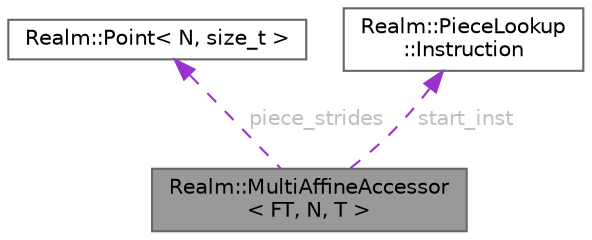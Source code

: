 digraph "Realm::MultiAffineAccessor&lt; FT, N, T &gt;"
{
 // LATEX_PDF_SIZE
  bgcolor="transparent";
  edge [fontname=Helvetica,fontsize=10,labelfontname=Helvetica,labelfontsize=10];
  node [fontname=Helvetica,fontsize=10,shape=box,height=0.2,width=0.4];
  Node1 [id="Node000001",label="Realm::MultiAffineAccessor\l\< FT, N, T \>",height=0.2,width=0.4,color="gray40", fillcolor="grey60", style="filled", fontcolor="black",tooltip=" "];
  Node2 -> Node1 [id="edge1_Node000001_Node000002",dir="back",color="darkorchid3",style="dashed",tooltip=" ",label=" piece_strides",fontcolor="grey" ];
  Node2 [id="Node000002",label="Realm::Point\< N, size_t \>",height=0.2,width=0.4,color="gray40", fillcolor="white", style="filled",URL="$structRealm_1_1Point.html",tooltip=" "];
  Node3 -> Node1 [id="edge2_Node000001_Node000003",dir="back",color="darkorchid3",style="dashed",tooltip=" ",label=" start_inst",fontcolor="grey" ];
  Node3 [id="Node000003",label="Realm::PieceLookup\l::Instruction",height=0.2,width=0.4,color="gray40", fillcolor="white", style="filled",URL="$structRealm_1_1PieceLookup_1_1Instruction.html",tooltip=" "];
}

